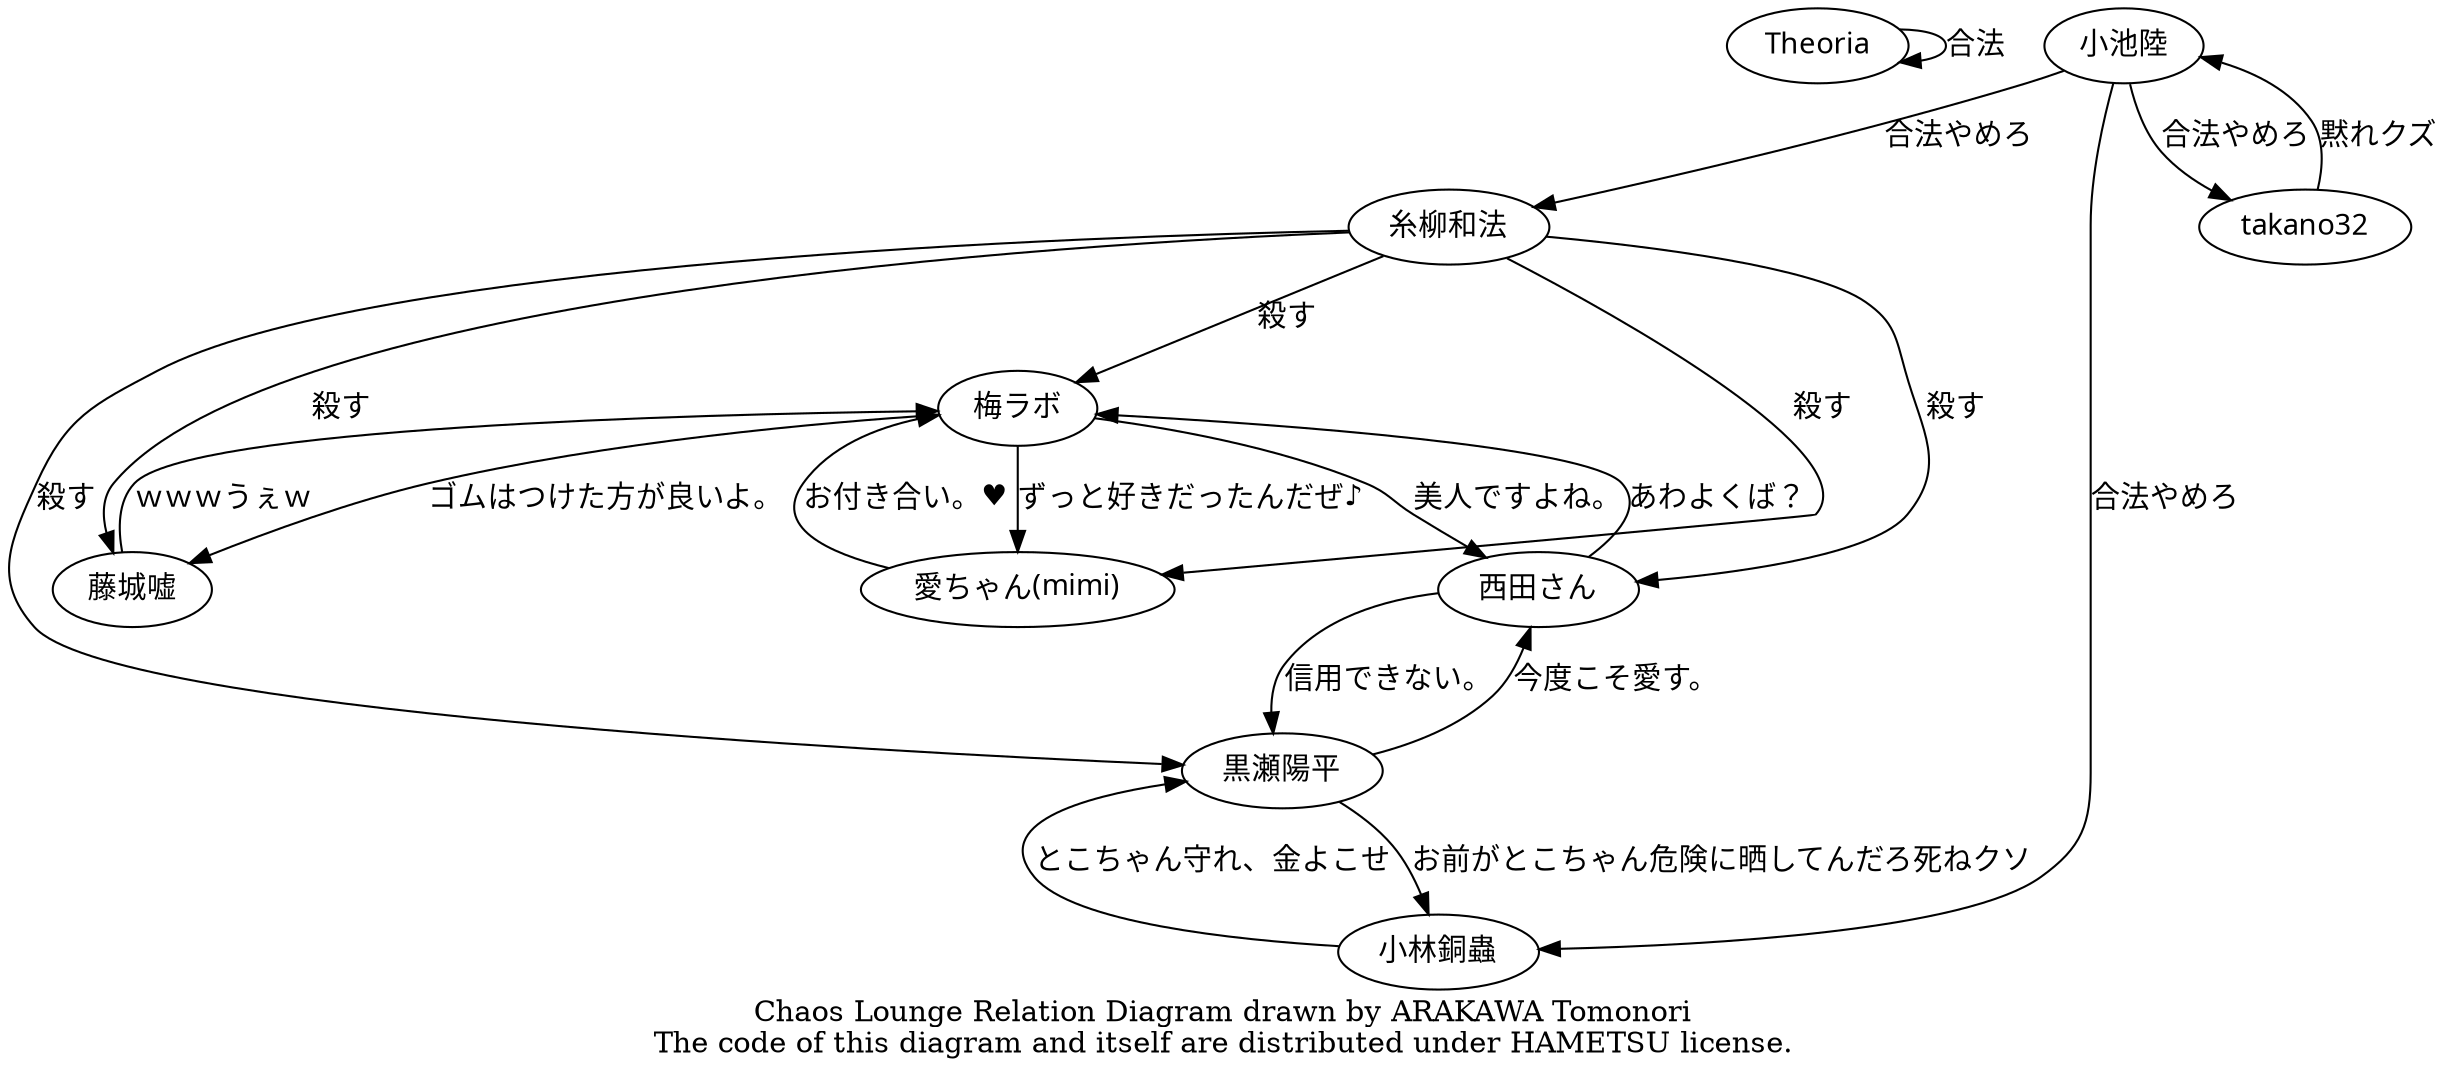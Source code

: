 digraph Chaos {
	node [fontname="MSUIGOTHIC.ttf"];
	Theoria   -> Theoria  [label = "合法"];
	梅ラボ    -> 藤城嘘   [label = "ゴムはつけた方が良いよ。"];
	梅ラボ    -> 西田さん [label = "美人ですよね。"];
	梅ラボ -> "愛ちゃん(mimi)" [label = "ずっと好きだったんだぜ♪"];
	藤城嘘   -> 梅ラボ   [label = "ｗｗｗうぇｗ"];
	西田さん -> 梅ラボ   [label = "あわよくば？"];
	西田さん -> 黒瀬陽平 [label = "信用できない。"];
	黒瀬陽平 -> 西田さん [label = "今度こそ愛す。"];
	"愛ちゃん(mimi)" -> 梅ラボ [label = "お付き合い。♥"];
	糸柳和法 -> 梅ラボ  [label = "殺す"];
	糸柳和法 -> 藤城嘘   [label = "殺す"];
	糸柳和法 -> 黒瀬陽平 [label = "殺す"];
	糸柳和法 -> 西田さん [label = "殺す"];
	糸柳和法 -> "愛ちゃん(mimi)" [label = "殺す"];
	小池陸 -> 糸柳和法 [label = "合法やめろ"];
	小池陸 -> takano32 [label = "合法やめろ"];
	小池陸 -> 小林銅蟲 [label = "合法やめろ"];
	小林銅蟲 -> 黒瀬陽平 [label = "とこちゃん守れ、金よこせ"];
	黒瀬陽平 -> 小林銅蟲 [label = "お前がとこちゃん危険に晒してんだろ死ねクソ"];
	takano32 -> 小池陸 [label = "黙れクズ"];
	subgraph cluster_main_culprits {
		 style = filled;
		 color = lightgrey;
		 // see also http://graphviz.org/content/cluster
	}
	label = "Chaos Lounge Relation Diagram drawn by ARAKAWA Tomonori\nThe code of this diagram and itself are distributed under HAMETSU license.";
}

